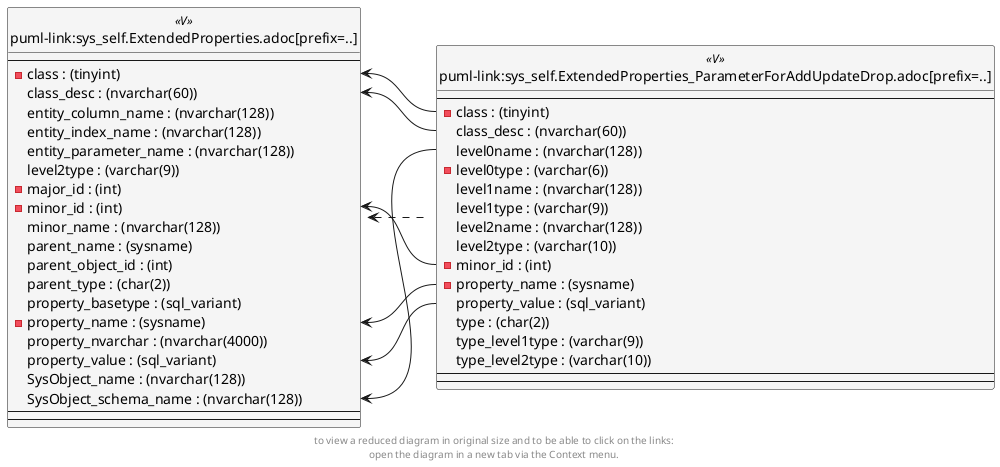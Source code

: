 @startuml
left to right direction
'top to bottom direction
hide circle
'avoide "." issues:
set namespaceSeparator none


skinparam class {
  BackgroundColor White
  BackgroundColor<<FN>> Yellow
  BackgroundColor<<FS>> Yellow
  BackgroundColor<<FT>> LightGray
  BackgroundColor<<IF>> Yellow
  BackgroundColor<<IS>> Yellow
  BackgroundColor<<P>> Aqua
  BackgroundColor<<PC>> Aqua
  BackgroundColor<<SN>> Yellow
  BackgroundColor<<SO>> SlateBlue
  BackgroundColor<<TF>> LightGray
  BackgroundColor<<TR>> Tomato
  BackgroundColor<<U>> White
  BackgroundColor<<V>> WhiteSmoke
  BackgroundColor<<X>> Aqua
}


entity "puml-link:sys_self.ExtendedProperties.adoc[prefix=..]" as sys_self.ExtendedProperties << V >> {
  --
  - class : (tinyint)
  class_desc : (nvarchar(60))
  entity_column_name : (nvarchar(128))
  entity_index_name : (nvarchar(128))
  entity_parameter_name : (nvarchar(128))
  level2type : (varchar(9))
  - major_id : (int)
  - minor_id : (int)
  minor_name : (nvarchar(128))
  parent_name : (sysname)
  parent_object_id : (int)
  parent_type : (char(2))
  property_basetype : (sql_variant)
  - property_name : (sysname)
  property_nvarchar : (nvarchar(4000))
  property_value : (sql_variant)
  SysObject_name : (nvarchar(128))
  SysObject_schema_name : (nvarchar(128))
  --
  --
}

entity "puml-link:sys_self.ExtendedProperties_ParameterForAddUpdateDrop.adoc[prefix=..]" as sys_self.ExtendedProperties_ParameterForAddUpdateDrop << V >> {
  --
  - class : (tinyint)
  class_desc : (nvarchar(60))
  level0name : (nvarchar(128))
  - level0type : (varchar(6))
  level1name : (nvarchar(128))
  level1type : (varchar(9))
  level2name : (nvarchar(128))
  level2type : (varchar(10))
  - minor_id : (int)
  - property_name : (sysname)
  property_value : (sql_variant)
  type : (char(2))
  type_level1type : (varchar(9))
  type_level2type : (varchar(10))
  --
  --
}

sys_self.ExtendedProperties <.. sys_self.ExtendedProperties_ParameterForAddUpdateDrop
sys_self.ExtendedProperties::class <-- sys_self.ExtendedProperties_ParameterForAddUpdateDrop::class
sys_self.ExtendedProperties::class_desc <-- sys_self.ExtendedProperties_ParameterForAddUpdateDrop::class_desc
sys_self.ExtendedProperties::minor_id <-- sys_self.ExtendedProperties_ParameterForAddUpdateDrop::minor_id
sys_self.ExtendedProperties::property_name <-- sys_self.ExtendedProperties_ParameterForAddUpdateDrop::property_name
sys_self.ExtendedProperties::property_value <-- sys_self.ExtendedProperties_ParameterForAddUpdateDrop::property_value
sys_self.ExtendedProperties::SysObject_schema_name <-- sys_self.ExtendedProperties_ParameterForAddUpdateDrop::level0name
footer
to view a reduced diagram in original size and to be able to click on the links:
open the diagram in a new tab via the Context menu.
end footer

@enduml

